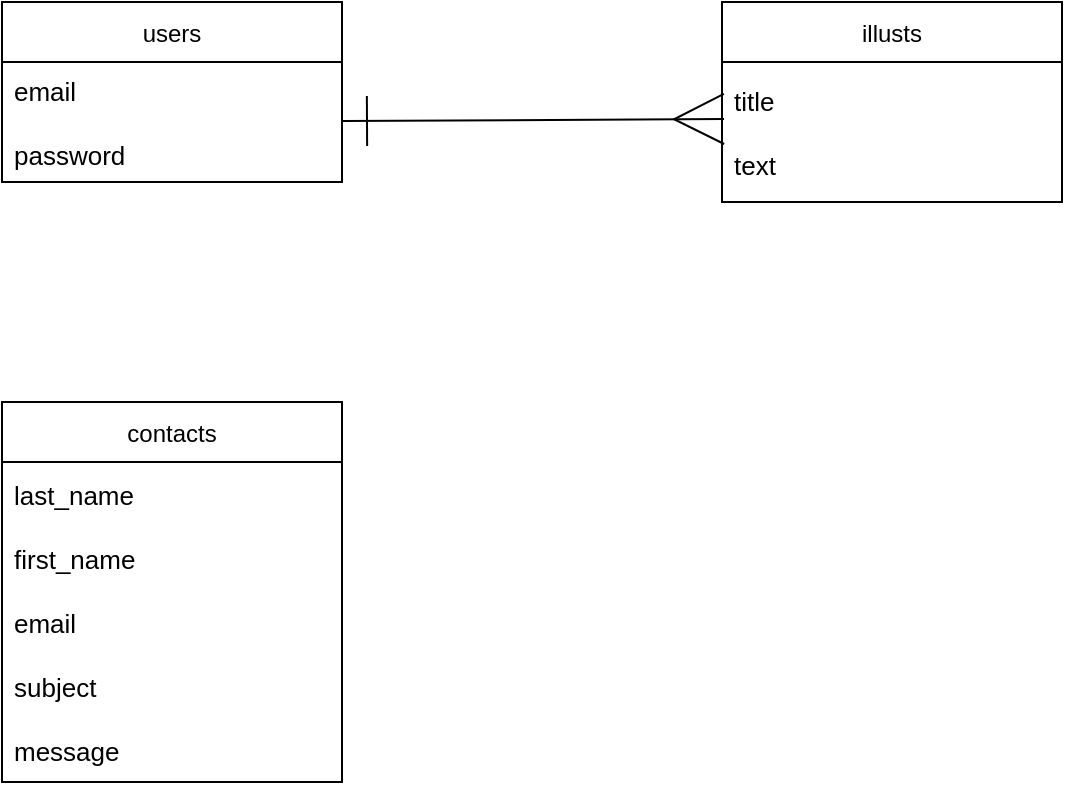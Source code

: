 <mxfile>
    <diagram id="iQ3UQVxxhY5dTmM47-0X" name="ページ1">
        <mxGraphModel dx="968" dy="656" grid="1" gridSize="10" guides="1" tooltips="1" connect="1" arrows="1" fold="1" page="1" pageScale="1" pageWidth="827" pageHeight="1169" math="0" shadow="0">
            <root>
                <mxCell id="0"/>
                <mxCell id="1" parent="0"/>
                <mxCell id="2" value="users" style="swimlane;fontStyle=0;childLayout=stackLayout;horizontal=1;startSize=30;horizontalStack=0;resizeParent=1;resizeParentMax=0;resizeLast=0;collapsible=1;marginBottom=0;" parent="1" vertex="1">
                    <mxGeometry x="40" y="40" width="170" height="90" as="geometry">
                        <mxRectangle x="40" y="40" width="60" height="30" as="alternateBounds"/>
                    </mxGeometry>
                </mxCell>
                <mxCell id="3" value="email&#10;&#10;password" style="text;strokeColor=none;fillColor=none;align=left;verticalAlign=middle;spacingLeft=4;spacingRight=4;overflow=hidden;points=[[0,0.5],[1,0.5]];portConstraint=eastwest;rotatable=0;fontSize=13;" parent="2" vertex="1">
                    <mxGeometry y="30" width="170" height="60" as="geometry"/>
                </mxCell>
                <mxCell id="7" value="illusts" style="swimlane;fontStyle=0;childLayout=stackLayout;horizontal=1;startSize=30;horizontalStack=0;resizeParent=1;resizeParentMax=0;resizeLast=0;collapsible=1;marginBottom=0;" parent="1" vertex="1">
                    <mxGeometry x="400" y="40" width="170" height="100" as="geometry">
                        <mxRectangle x="40" y="40" width="60" height="30" as="alternateBounds"/>
                    </mxGeometry>
                </mxCell>
                <mxCell id="8" value="title&#10;&#10;text" style="text;strokeColor=none;fillColor=none;align=left;verticalAlign=middle;spacingLeft=4;spacingRight=4;overflow=hidden;points=[[0,0.5],[1,0.5]];portConstraint=eastwest;rotatable=0;fontSize=13;" parent="7" vertex="1">
                    <mxGeometry y="30" width="170" height="70" as="geometry"/>
                </mxCell>
                <mxCell id="10" style="edgeStyle=none;html=1;entryX=0.006;entryY=0.407;entryDx=0;entryDy=0;entryPerimeter=0;fontSize=13;endArrow=ERmany;endFill=0;endSize=23;startArrow=ERone;startFill=0;sourcePerimeterSpacing=0;startSize=23;" parent="1" source="3" target="8" edge="1">
                    <mxGeometry relative="1" as="geometry"/>
                </mxCell>
                <mxCell id="11" value="contacts" style="swimlane;fontStyle=0;childLayout=stackLayout;horizontal=1;startSize=30;horizontalStack=0;resizeParent=1;resizeParentMax=0;resizeLast=0;collapsible=1;marginBottom=0;" parent="1" vertex="1">
                    <mxGeometry x="40" y="240" width="170" height="190" as="geometry">
                        <mxRectangle x="40" y="40" width="60" height="30" as="alternateBounds"/>
                    </mxGeometry>
                </mxCell>
                <mxCell id="12" value="last_name&#10;&#10;first_name&#10;&#10;email&#10;&#10;subject&#10;&#10;message" style="text;strokeColor=none;fillColor=none;align=left;verticalAlign=middle;spacingLeft=4;spacingRight=4;overflow=hidden;points=[[0,0.5],[1,0.5]];portConstraint=eastwest;rotatable=0;fontSize=13;" parent="11" vertex="1">
                    <mxGeometry y="30" width="170" height="160" as="geometry"/>
                </mxCell>
            </root>
        </mxGraphModel>
    </diagram>
</mxfile>